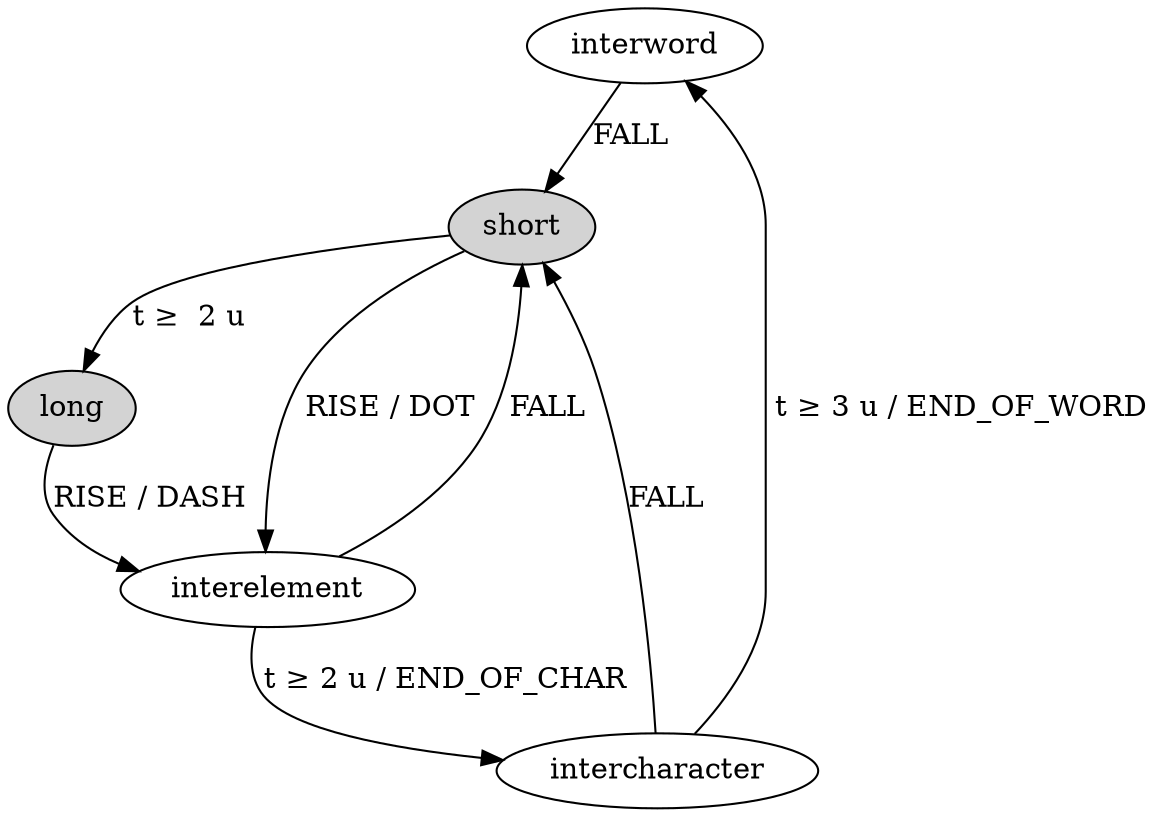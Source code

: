 digraph "Tokenizer" {
    interword      -> short          [label="FALL"];
    short          -> long           [label="t ≥  2 u"];
    short          -> interelement   [label="RISE / DOT"];
    long           -> interelement   [label="RISE / DASH"];
    interelement   -> intercharacter [label="t ≥ 2 u / END_OF_CHAR"];
    interelement   -> short          [label="FALL"];
    intercharacter -> interword      [label=" t ≥ 3 u / END_OF_WORD"];
    intercharacter -> short          [label="FALL"];
    short, long [style=filled, fillcolor=lightgrey];
}
